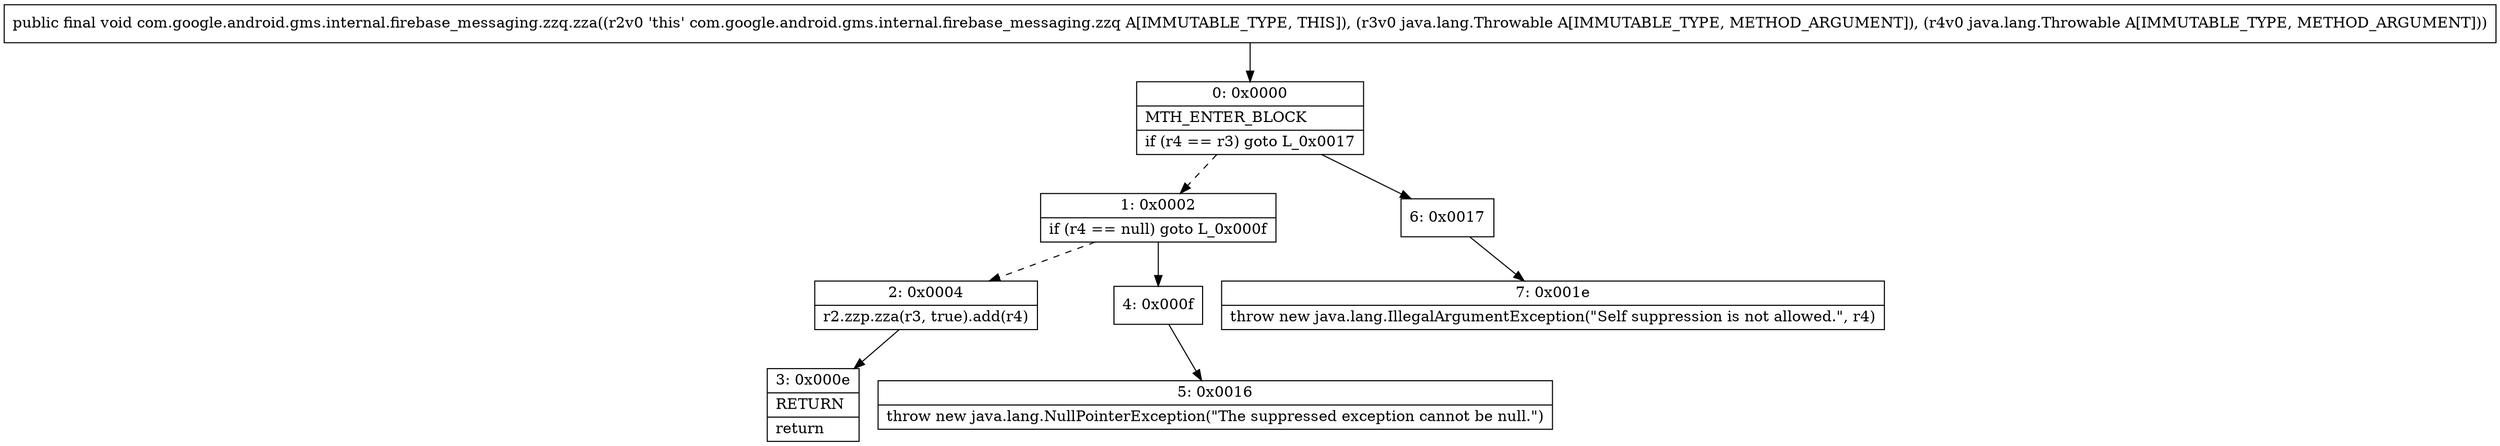 digraph "CFG forcom.google.android.gms.internal.firebase_messaging.zzq.zza(Ljava\/lang\/Throwable;Ljava\/lang\/Throwable;)V" {
Node_0 [shape=record,label="{0\:\ 0x0000|MTH_ENTER_BLOCK\l|if (r4 == r3) goto L_0x0017\l}"];
Node_1 [shape=record,label="{1\:\ 0x0002|if (r4 == null) goto L_0x000f\l}"];
Node_2 [shape=record,label="{2\:\ 0x0004|r2.zzp.zza(r3, true).add(r4)\l}"];
Node_3 [shape=record,label="{3\:\ 0x000e|RETURN\l|return\l}"];
Node_4 [shape=record,label="{4\:\ 0x000f}"];
Node_5 [shape=record,label="{5\:\ 0x0016|throw new java.lang.NullPointerException(\"The suppressed exception cannot be null.\")\l}"];
Node_6 [shape=record,label="{6\:\ 0x0017}"];
Node_7 [shape=record,label="{7\:\ 0x001e|throw new java.lang.IllegalArgumentException(\"Self suppression is not allowed.\", r4)\l}"];
MethodNode[shape=record,label="{public final void com.google.android.gms.internal.firebase_messaging.zzq.zza((r2v0 'this' com.google.android.gms.internal.firebase_messaging.zzq A[IMMUTABLE_TYPE, THIS]), (r3v0 java.lang.Throwable A[IMMUTABLE_TYPE, METHOD_ARGUMENT]), (r4v0 java.lang.Throwable A[IMMUTABLE_TYPE, METHOD_ARGUMENT])) }"];
MethodNode -> Node_0;
Node_0 -> Node_1[style=dashed];
Node_0 -> Node_6;
Node_1 -> Node_2[style=dashed];
Node_1 -> Node_4;
Node_2 -> Node_3;
Node_4 -> Node_5;
Node_6 -> Node_7;
}

